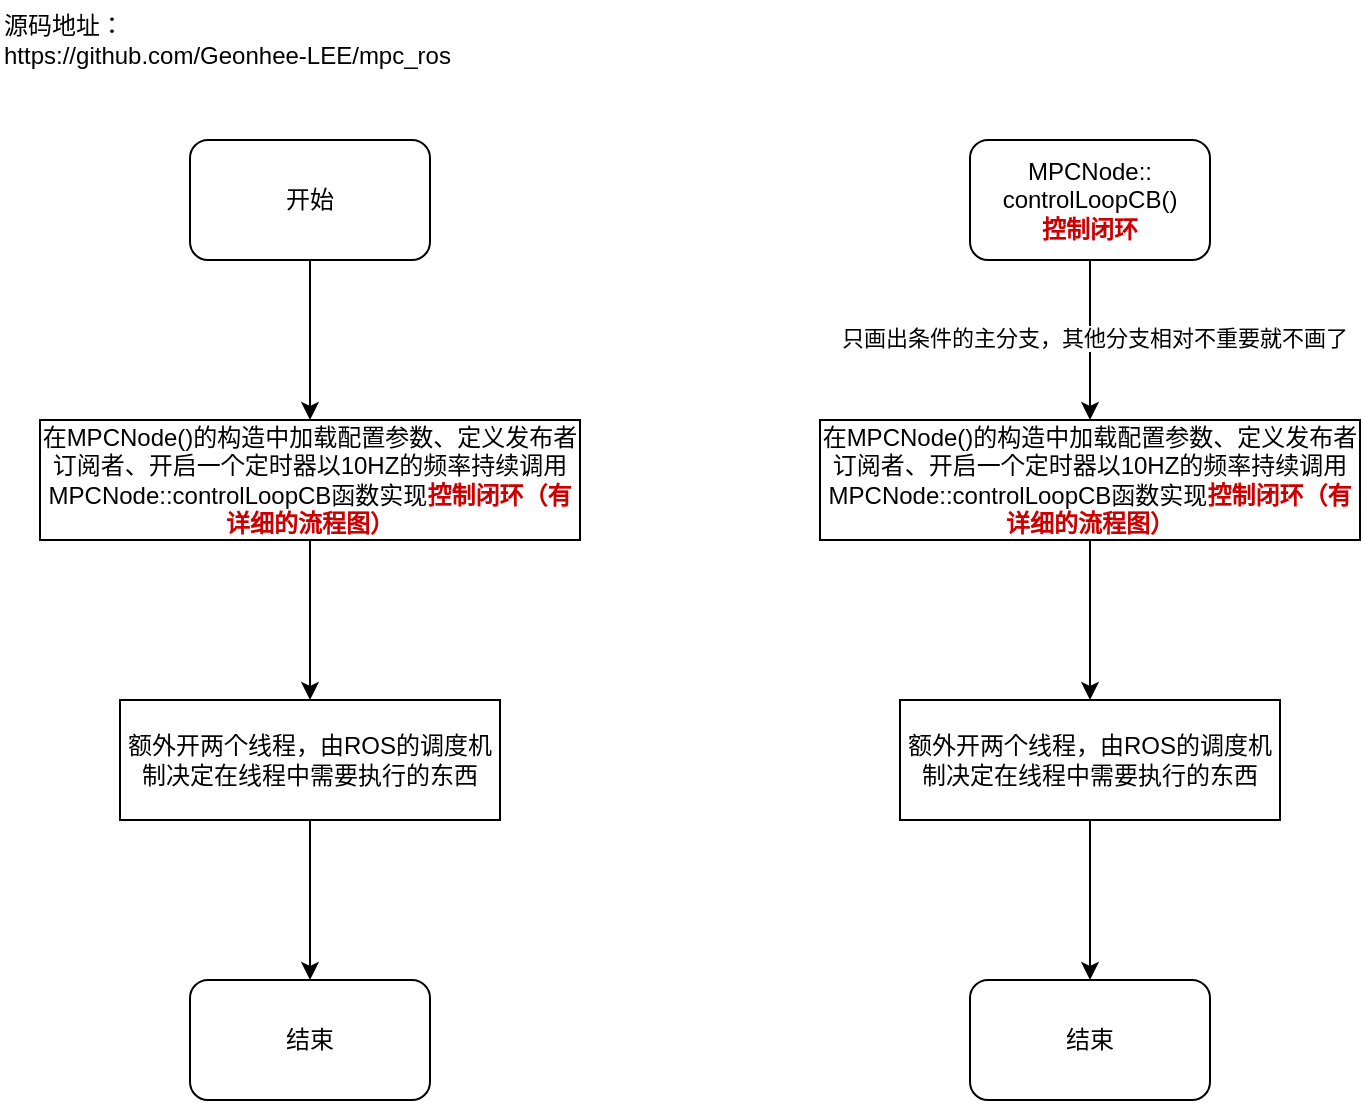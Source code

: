 <mxfile version="25.0.3">
  <diagram name="第 1 页" id="hwGAMa8Qym_tdzRik-dT">
    <mxGraphModel dx="939" dy="521" grid="1" gridSize="10" guides="1" tooltips="1" connect="1" arrows="1" fold="1" page="1" pageScale="1" pageWidth="827" pageHeight="1169" math="0" shadow="0">
      <root>
        <mxCell id="0" />
        <mxCell id="1" parent="0" />
        <mxCell id="DEDyVDNNjn7AEogCk7KL-1" value="源码地址：&lt;div&gt;https://github.com/Geonhee-LEE/mpc_ros&lt;/div&gt;" style="text;html=1;align=left;verticalAlign=middle;resizable=0;points=[];autosize=1;strokeColor=none;fillColor=none;" vertex="1" parent="1">
          <mxGeometry x="20" y="10" width="250" height="40" as="geometry" />
        </mxCell>
        <mxCell id="DEDyVDNNjn7AEogCk7KL-4" value="" style="edgeStyle=orthogonalEdgeStyle;rounded=0;orthogonalLoop=1;jettySize=auto;html=1;" edge="1" parent="1" source="DEDyVDNNjn7AEogCk7KL-2" target="DEDyVDNNjn7AEogCk7KL-3">
          <mxGeometry relative="1" as="geometry" />
        </mxCell>
        <mxCell id="DEDyVDNNjn7AEogCk7KL-2" value="开始" style="rounded=1;whiteSpace=wrap;html=1;" vertex="1" parent="1">
          <mxGeometry x="115" y="80" width="120" height="60" as="geometry" />
        </mxCell>
        <mxCell id="DEDyVDNNjn7AEogCk7KL-8" value="" style="edgeStyle=orthogonalEdgeStyle;rounded=0;orthogonalLoop=1;jettySize=auto;html=1;" edge="1" parent="1" source="DEDyVDNNjn7AEogCk7KL-3" target="DEDyVDNNjn7AEogCk7KL-7">
          <mxGeometry relative="1" as="geometry" />
        </mxCell>
        <mxCell id="DEDyVDNNjn7AEogCk7KL-3" value="在MPCNode()的构造中加载配置参数、定义发布者订阅者、开启一个定时器以10HZ的频率持续调用MPCNode::controlLoopCB函数实现&lt;b&gt;&lt;font color=&quot;#cc0000&quot;&gt;控制闭环（有详细的流程图）&lt;/font&gt;&lt;/b&gt;" style="whiteSpace=wrap;html=1;rounded=0;" vertex="1" parent="1">
          <mxGeometry x="40" y="220" width="270" height="60" as="geometry" />
        </mxCell>
        <mxCell id="DEDyVDNNjn7AEogCk7KL-10" value="" style="edgeStyle=orthogonalEdgeStyle;rounded=0;orthogonalLoop=1;jettySize=auto;html=1;" edge="1" parent="1" source="DEDyVDNNjn7AEogCk7KL-7" target="DEDyVDNNjn7AEogCk7KL-9">
          <mxGeometry relative="1" as="geometry" />
        </mxCell>
        <mxCell id="DEDyVDNNjn7AEogCk7KL-7" value="额外开两个线程，由ROS的调度机制决定在线程中需要执行的东西" style="whiteSpace=wrap;html=1;rounded=0;" vertex="1" parent="1">
          <mxGeometry x="80" y="360" width="190" height="60" as="geometry" />
        </mxCell>
        <mxCell id="DEDyVDNNjn7AEogCk7KL-9" value="结束" style="whiteSpace=wrap;html=1;rounded=1;" vertex="1" parent="1">
          <mxGeometry x="115" y="500" width="120" height="60" as="geometry" />
        </mxCell>
        <mxCell id="DEDyVDNNjn7AEogCk7KL-11" value="" style="edgeStyle=orthogonalEdgeStyle;rounded=0;orthogonalLoop=1;jettySize=auto;html=1;" edge="1" source="DEDyVDNNjn7AEogCk7KL-12" target="DEDyVDNNjn7AEogCk7KL-14" parent="1">
          <mxGeometry relative="1" as="geometry" />
        </mxCell>
        <mxCell id="DEDyVDNNjn7AEogCk7KL-18" value="只画出条件的主分支，其他分支相对不重要就不画了" style="edgeLabel;html=1;align=center;verticalAlign=middle;resizable=0;points=[];" vertex="1" connectable="0" parent="DEDyVDNNjn7AEogCk7KL-11">
          <mxGeometry x="-0.025" y="2" relative="1" as="geometry">
            <mxPoint as="offset" />
          </mxGeometry>
        </mxCell>
        <mxCell id="DEDyVDNNjn7AEogCk7KL-12" value="MPCNode::&lt;div&gt;controlLoopCB()&lt;/div&gt;&lt;div&gt;&lt;b&gt;&lt;font color=&quot;#cc0000&quot;&gt;控制闭环&lt;/font&gt;&lt;/b&gt;&lt;/div&gt;" style="rounded=1;whiteSpace=wrap;html=1;" vertex="1" parent="1">
          <mxGeometry x="505" y="80" width="120" height="60" as="geometry" />
        </mxCell>
        <mxCell id="DEDyVDNNjn7AEogCk7KL-13" value="" style="edgeStyle=orthogonalEdgeStyle;rounded=0;orthogonalLoop=1;jettySize=auto;html=1;" edge="1" source="DEDyVDNNjn7AEogCk7KL-14" target="DEDyVDNNjn7AEogCk7KL-16" parent="1">
          <mxGeometry relative="1" as="geometry" />
        </mxCell>
        <mxCell id="DEDyVDNNjn7AEogCk7KL-14" value="在MPCNode()的构造中加载配置参数、定义发布者订阅者、开启一个定时器以10HZ的频率持续调用MPCNode::controlLoopCB函数实现&lt;b&gt;&lt;font color=&quot;#cc0000&quot;&gt;控制闭环（有详细的流程图）&lt;/font&gt;&lt;/b&gt;" style="whiteSpace=wrap;html=1;rounded=0;" vertex="1" parent="1">
          <mxGeometry x="430" y="220" width="270" height="60" as="geometry" />
        </mxCell>
        <mxCell id="DEDyVDNNjn7AEogCk7KL-15" value="" style="edgeStyle=orthogonalEdgeStyle;rounded=0;orthogonalLoop=1;jettySize=auto;html=1;" edge="1" source="DEDyVDNNjn7AEogCk7KL-16" target="DEDyVDNNjn7AEogCk7KL-17" parent="1">
          <mxGeometry relative="1" as="geometry" />
        </mxCell>
        <mxCell id="DEDyVDNNjn7AEogCk7KL-16" value="额外开两个线程，由ROS的调度机制决定在线程中需要执行的东西" style="whiteSpace=wrap;html=1;rounded=0;" vertex="1" parent="1">
          <mxGeometry x="470" y="360" width="190" height="60" as="geometry" />
        </mxCell>
        <mxCell id="DEDyVDNNjn7AEogCk7KL-17" value="结束" style="whiteSpace=wrap;html=1;rounded=1;" vertex="1" parent="1">
          <mxGeometry x="505" y="500" width="120" height="60" as="geometry" />
        </mxCell>
      </root>
    </mxGraphModel>
  </diagram>
</mxfile>
